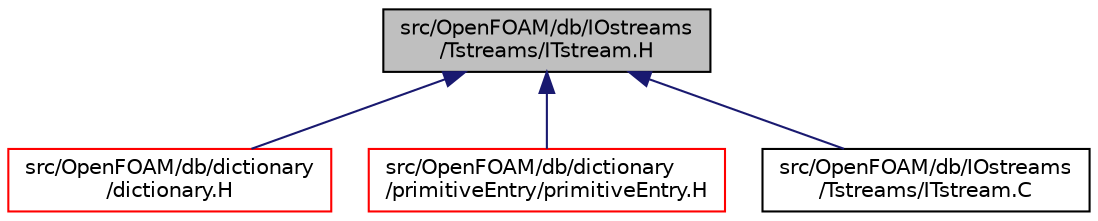 digraph "src/OpenFOAM/db/IOstreams/Tstreams/ITstream.H"
{
  bgcolor="transparent";
  edge [fontname="Helvetica",fontsize="10",labelfontname="Helvetica",labelfontsize="10"];
  node [fontname="Helvetica",fontsize="10",shape=record];
  Node74 [label="src/OpenFOAM/db/IOstreams\l/Tstreams/ITstream.H",height=0.2,width=0.4,color="black", fillcolor="grey75", style="filled", fontcolor="black"];
  Node74 -> Node75 [dir="back",color="midnightblue",fontsize="10",style="solid",fontname="Helvetica"];
  Node75 [label="src/OpenFOAM/db/dictionary\l/dictionary.H",height=0.2,width=0.4,color="red",URL="$a09506.html"];
  Node74 -> Node3761 [dir="back",color="midnightblue",fontsize="10",style="solid",fontname="Helvetica"];
  Node3761 [label="src/OpenFOAM/db/dictionary\l/primitiveEntry/primitiveEntry.H",height=0.2,width=0.4,color="red",URL="$a09590.html"];
  Node74 -> Node3763 [dir="back",color="midnightblue",fontsize="10",style="solid",fontname="Helvetica"];
  Node3763 [label="src/OpenFOAM/db/IOstreams\l/Tstreams/ITstream.C",height=0.2,width=0.4,color="black",URL="$a09959.html"];
}
